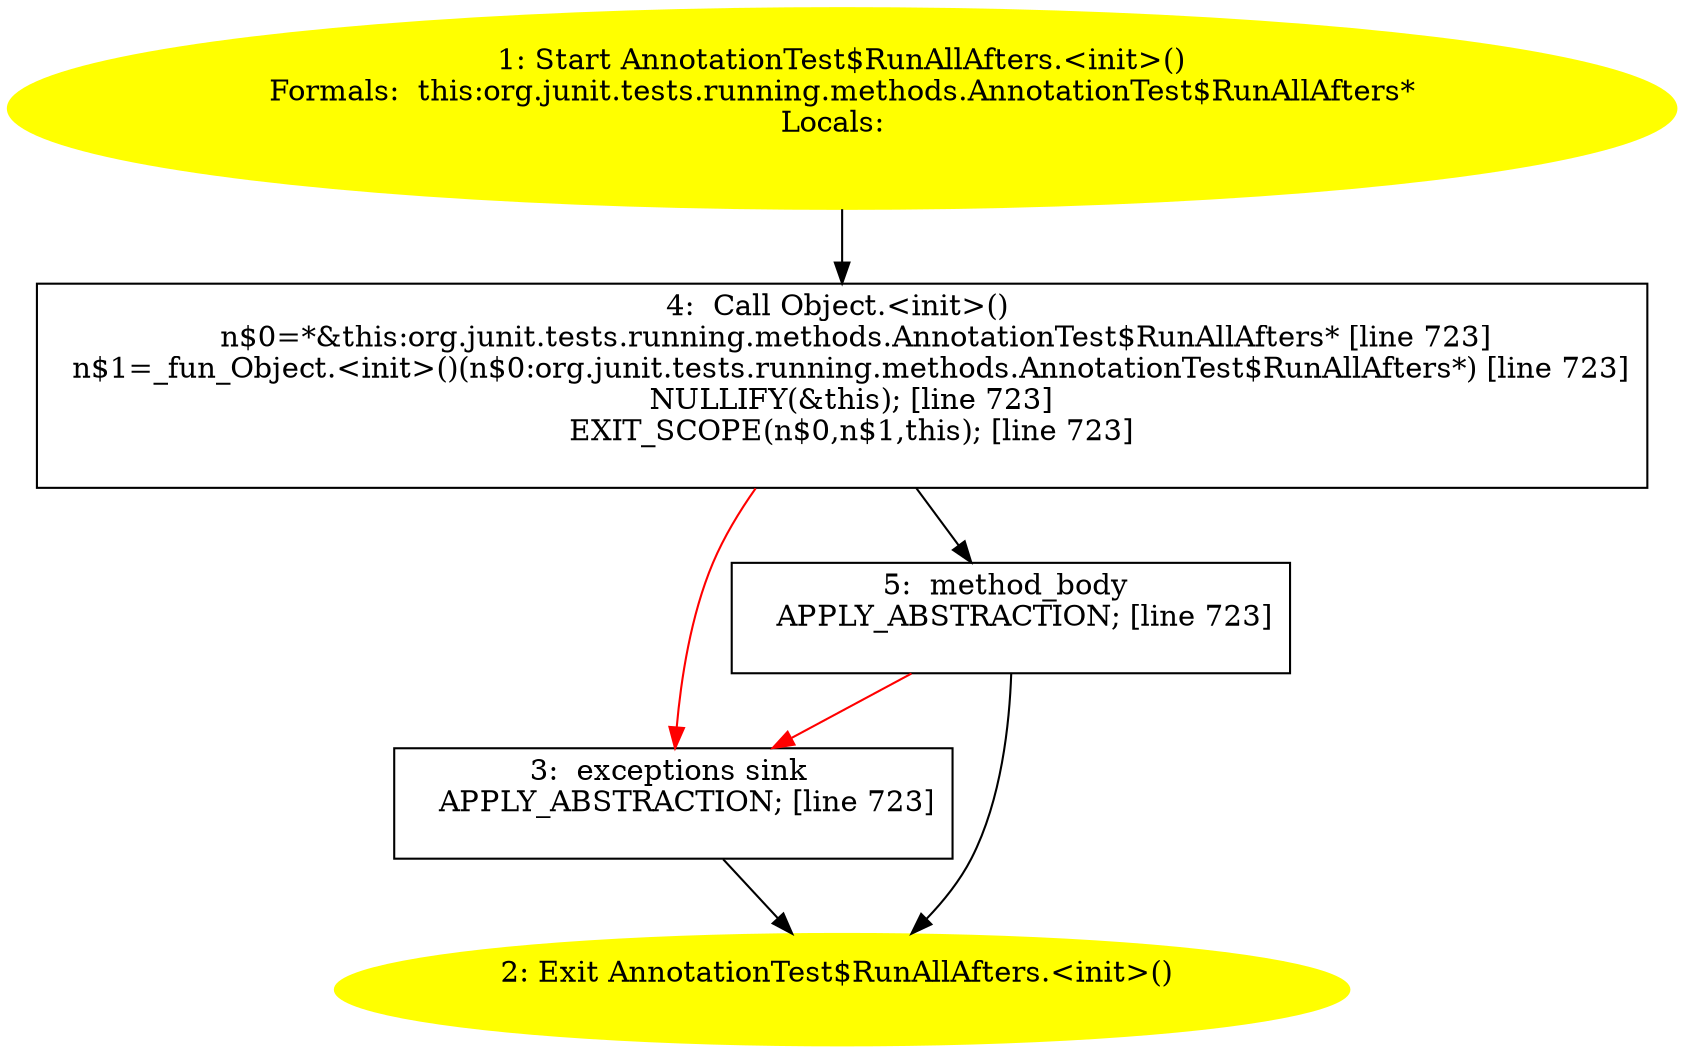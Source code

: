 /* @generated */
digraph cfg {
"org.junit.tests.running.methods.AnnotationTest$RunAllAfters.<init>().8c0423dd48f74f7b174e85c2ccad60d9_1" [label="1: Start AnnotationTest$RunAllAfters.<init>()\nFormals:  this:org.junit.tests.running.methods.AnnotationTest$RunAllAfters*\nLocals:  \n  " color=yellow style=filled]
	

	 "org.junit.tests.running.methods.AnnotationTest$RunAllAfters.<init>().8c0423dd48f74f7b174e85c2ccad60d9_1" -> "org.junit.tests.running.methods.AnnotationTest$RunAllAfters.<init>().8c0423dd48f74f7b174e85c2ccad60d9_4" ;
"org.junit.tests.running.methods.AnnotationTest$RunAllAfters.<init>().8c0423dd48f74f7b174e85c2ccad60d9_2" [label="2: Exit AnnotationTest$RunAllAfters.<init>() \n  " color=yellow style=filled]
	

"org.junit.tests.running.methods.AnnotationTest$RunAllAfters.<init>().8c0423dd48f74f7b174e85c2ccad60d9_3" [label="3:  exceptions sink \n   APPLY_ABSTRACTION; [line 723]\n " shape="box"]
	

	 "org.junit.tests.running.methods.AnnotationTest$RunAllAfters.<init>().8c0423dd48f74f7b174e85c2ccad60d9_3" -> "org.junit.tests.running.methods.AnnotationTest$RunAllAfters.<init>().8c0423dd48f74f7b174e85c2ccad60d9_2" ;
"org.junit.tests.running.methods.AnnotationTest$RunAllAfters.<init>().8c0423dd48f74f7b174e85c2ccad60d9_4" [label="4:  Call Object.<init>() \n   n$0=*&this:org.junit.tests.running.methods.AnnotationTest$RunAllAfters* [line 723]\n  n$1=_fun_Object.<init>()(n$0:org.junit.tests.running.methods.AnnotationTest$RunAllAfters*) [line 723]\n  NULLIFY(&this); [line 723]\n  EXIT_SCOPE(n$0,n$1,this); [line 723]\n " shape="box"]
	

	 "org.junit.tests.running.methods.AnnotationTest$RunAllAfters.<init>().8c0423dd48f74f7b174e85c2ccad60d9_4" -> "org.junit.tests.running.methods.AnnotationTest$RunAllAfters.<init>().8c0423dd48f74f7b174e85c2ccad60d9_5" ;
	 "org.junit.tests.running.methods.AnnotationTest$RunAllAfters.<init>().8c0423dd48f74f7b174e85c2ccad60d9_4" -> "org.junit.tests.running.methods.AnnotationTest$RunAllAfters.<init>().8c0423dd48f74f7b174e85c2ccad60d9_3" [color="red" ];
"org.junit.tests.running.methods.AnnotationTest$RunAllAfters.<init>().8c0423dd48f74f7b174e85c2ccad60d9_5" [label="5:  method_body \n   APPLY_ABSTRACTION; [line 723]\n " shape="box"]
	

	 "org.junit.tests.running.methods.AnnotationTest$RunAllAfters.<init>().8c0423dd48f74f7b174e85c2ccad60d9_5" -> "org.junit.tests.running.methods.AnnotationTest$RunAllAfters.<init>().8c0423dd48f74f7b174e85c2ccad60d9_2" ;
	 "org.junit.tests.running.methods.AnnotationTest$RunAllAfters.<init>().8c0423dd48f74f7b174e85c2ccad60d9_5" -> "org.junit.tests.running.methods.AnnotationTest$RunAllAfters.<init>().8c0423dd48f74f7b174e85c2ccad60d9_3" [color="red" ];
}
